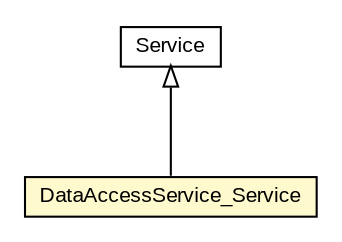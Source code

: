 #!/usr/local/bin/dot
#
# Class diagram 
# Generated by UMLGraph version R5_6-24-gf6e263 (http://www.umlgraph.org/)
#

digraph G {
	edge [fontname="arial",fontsize=10,labelfontname="arial",labelfontsize=10];
	node [fontname="arial",fontsize=10,shape=plaintext];
	nodesep=0.25;
	ranksep=0.5;
	// org.miloss.fgsms.services.interfaces.dataaccessservice.DataAccessService_Service
	c278282 [label=<<table title="org.miloss.fgsms.services.interfaces.dataaccessservice.DataAccessService_Service" border="0" cellborder="1" cellspacing="0" cellpadding="2" port="p" bgcolor="lemonChiffon" href="./DataAccessService_Service.html">
		<tr><td><table border="0" cellspacing="0" cellpadding="1">
<tr><td align="center" balign="center"> DataAccessService_Service </td></tr>
		</table></td></tr>
		</table>>, URL="./DataAccessService_Service.html", fontname="arial", fontcolor="black", fontsize=10.0];
	//org.miloss.fgsms.services.interfaces.dataaccessservice.DataAccessService_Service extends javax.xml.ws.Service
	c279071:p -> c278282:p [dir=back,arrowtail=empty];
	// javax.xml.ws.Service
	c279071 [label=<<table title="javax.xml.ws.Service" border="0" cellborder="1" cellspacing="0" cellpadding="2" port="p" href="http://java.sun.com/j2se/1.4.2/docs/api/javax/xml/ws/Service.html">
		<tr><td><table border="0" cellspacing="0" cellpadding="1">
<tr><td align="center" balign="center"> Service </td></tr>
		</table></td></tr>
		</table>>, URL="http://java.sun.com/j2se/1.4.2/docs/api/javax/xml/ws/Service.html", fontname="arial", fontcolor="black", fontsize=10.0];
}

